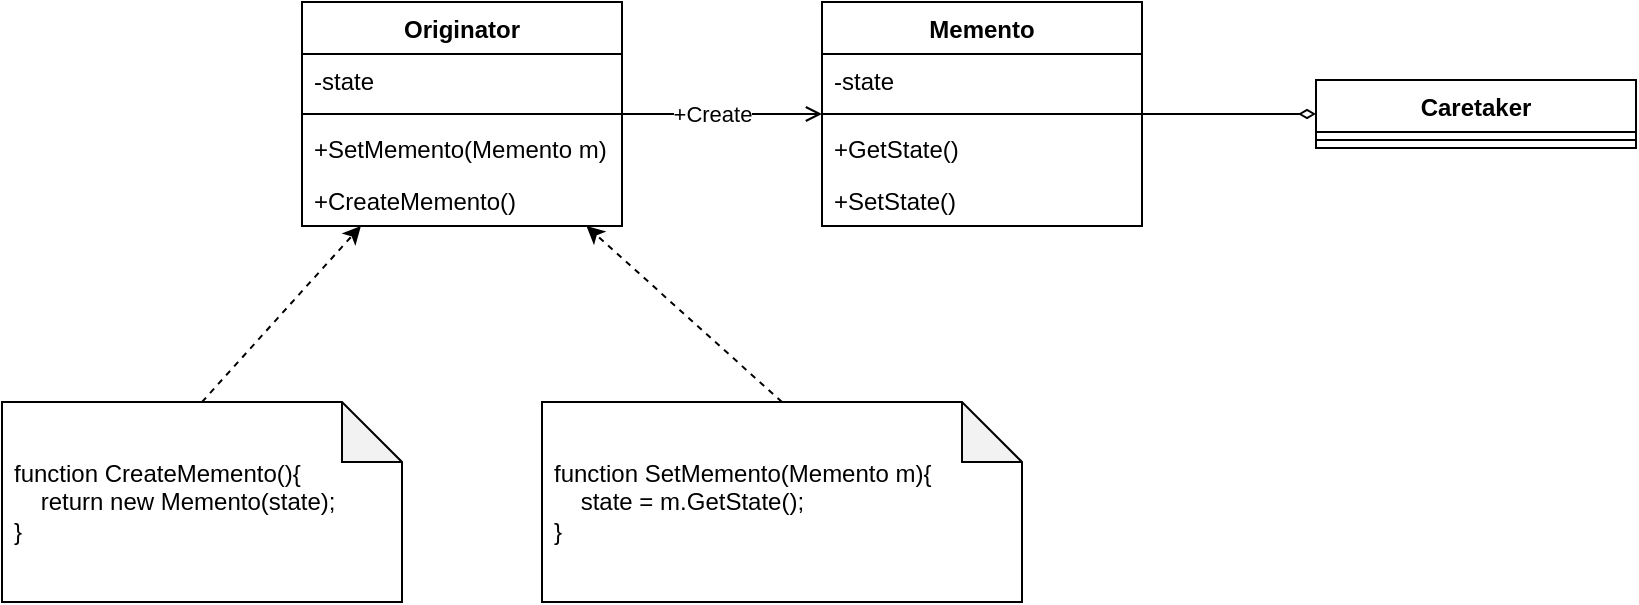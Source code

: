 <mxfile version="22.1.11" type="device">
  <diagram name="第 1 页" id="-XyGRUQxRx0f62-mPFT2">
    <mxGraphModel dx="1434" dy="844" grid="1" gridSize="10" guides="1" tooltips="1" connect="1" arrows="1" fold="1" page="1" pageScale="1" pageWidth="827" pageHeight="1169" math="0" shadow="0">
      <root>
        <mxCell id="0" />
        <mxCell id="1" parent="0" />
        <mxCell id="hbtxrORSm8lisS5FvOYE-20" style="edgeStyle=none;rounded=0;orthogonalLoop=1;jettySize=auto;html=1;endArrow=open;endFill=0;" edge="1" parent="1" source="hbtxrORSm8lisS5FvOYE-1" target="hbtxrORSm8lisS5FvOYE-6">
          <mxGeometry relative="1" as="geometry" />
        </mxCell>
        <mxCell id="hbtxrORSm8lisS5FvOYE-22" value="+Create" style="edgeLabel;html=1;align=center;verticalAlign=middle;resizable=0;points=[];" vertex="1" connectable="0" parent="hbtxrORSm8lisS5FvOYE-20">
          <mxGeometry x="-0.1" relative="1" as="geometry">
            <mxPoint as="offset" />
          </mxGeometry>
        </mxCell>
        <mxCell id="hbtxrORSm8lisS5FvOYE-1" value="Originator" style="swimlane;fontStyle=1;align=center;verticalAlign=top;childLayout=stackLayout;horizontal=1;startSize=26;horizontalStack=0;resizeParent=1;resizeParentMax=0;resizeLast=0;collapsible=1;marginBottom=0;whiteSpace=wrap;html=1;" vertex="1" parent="1">
          <mxGeometry x="160" y="320" width="160" height="112" as="geometry" />
        </mxCell>
        <mxCell id="hbtxrORSm8lisS5FvOYE-2" value="-state" style="text;strokeColor=none;fillColor=none;align=left;verticalAlign=top;spacingLeft=4;spacingRight=4;overflow=hidden;rotatable=0;points=[[0,0.5],[1,0.5]];portConstraint=eastwest;whiteSpace=wrap;html=1;" vertex="1" parent="hbtxrORSm8lisS5FvOYE-1">
          <mxGeometry y="26" width="160" height="26" as="geometry" />
        </mxCell>
        <mxCell id="hbtxrORSm8lisS5FvOYE-3" value="" style="line;strokeWidth=1;fillColor=none;align=left;verticalAlign=middle;spacingTop=-1;spacingLeft=3;spacingRight=3;rotatable=0;labelPosition=right;points=[];portConstraint=eastwest;strokeColor=inherit;" vertex="1" parent="hbtxrORSm8lisS5FvOYE-1">
          <mxGeometry y="52" width="160" height="8" as="geometry" />
        </mxCell>
        <mxCell id="hbtxrORSm8lisS5FvOYE-4" value="+SetMemento(Memento m)" style="text;strokeColor=none;fillColor=none;align=left;verticalAlign=top;spacingLeft=4;spacingRight=4;overflow=hidden;rotatable=0;points=[[0,0.5],[1,0.5]];portConstraint=eastwest;whiteSpace=wrap;html=1;" vertex="1" parent="hbtxrORSm8lisS5FvOYE-1">
          <mxGeometry y="60" width="160" height="26" as="geometry" />
        </mxCell>
        <mxCell id="hbtxrORSm8lisS5FvOYE-5" value="+CreateMemento()" style="text;strokeColor=none;fillColor=none;align=left;verticalAlign=top;spacingLeft=4;spacingRight=4;overflow=hidden;rotatable=0;points=[[0,0.5],[1,0.5]];portConstraint=eastwest;whiteSpace=wrap;html=1;" vertex="1" parent="hbtxrORSm8lisS5FvOYE-1">
          <mxGeometry y="86" width="160" height="26" as="geometry" />
        </mxCell>
        <mxCell id="hbtxrORSm8lisS5FvOYE-21" style="edgeStyle=none;rounded=0;orthogonalLoop=1;jettySize=auto;html=1;endArrow=diamondThin;endFill=0;" edge="1" parent="1" source="hbtxrORSm8lisS5FvOYE-6" target="hbtxrORSm8lisS5FvOYE-11">
          <mxGeometry relative="1" as="geometry" />
        </mxCell>
        <mxCell id="hbtxrORSm8lisS5FvOYE-6" value="Memento" style="swimlane;fontStyle=1;align=center;verticalAlign=top;childLayout=stackLayout;horizontal=1;startSize=26;horizontalStack=0;resizeParent=1;resizeParentMax=0;resizeLast=0;collapsible=1;marginBottom=0;whiteSpace=wrap;html=1;" vertex="1" parent="1">
          <mxGeometry x="420" y="320" width="160" height="112" as="geometry" />
        </mxCell>
        <mxCell id="hbtxrORSm8lisS5FvOYE-7" value="-state" style="text;strokeColor=none;fillColor=none;align=left;verticalAlign=top;spacingLeft=4;spacingRight=4;overflow=hidden;rotatable=0;points=[[0,0.5],[1,0.5]];portConstraint=eastwest;whiteSpace=wrap;html=1;" vertex="1" parent="hbtxrORSm8lisS5FvOYE-6">
          <mxGeometry y="26" width="160" height="26" as="geometry" />
        </mxCell>
        <mxCell id="hbtxrORSm8lisS5FvOYE-8" value="" style="line;strokeWidth=1;fillColor=none;align=left;verticalAlign=middle;spacingTop=-1;spacingLeft=3;spacingRight=3;rotatable=0;labelPosition=right;points=[];portConstraint=eastwest;strokeColor=inherit;" vertex="1" parent="hbtxrORSm8lisS5FvOYE-6">
          <mxGeometry y="52" width="160" height="8" as="geometry" />
        </mxCell>
        <mxCell id="hbtxrORSm8lisS5FvOYE-9" value="+GetState()" style="text;strokeColor=none;fillColor=none;align=left;verticalAlign=top;spacingLeft=4;spacingRight=4;overflow=hidden;rotatable=0;points=[[0,0.5],[1,0.5]];portConstraint=eastwest;whiteSpace=wrap;html=1;" vertex="1" parent="hbtxrORSm8lisS5FvOYE-6">
          <mxGeometry y="60" width="160" height="26" as="geometry" />
        </mxCell>
        <mxCell id="hbtxrORSm8lisS5FvOYE-10" value="+SetState()" style="text;strokeColor=none;fillColor=none;align=left;verticalAlign=top;spacingLeft=4;spacingRight=4;overflow=hidden;rotatable=0;points=[[0,0.5],[1,0.5]];portConstraint=eastwest;whiteSpace=wrap;html=1;" vertex="1" parent="hbtxrORSm8lisS5FvOYE-6">
          <mxGeometry y="86" width="160" height="26" as="geometry" />
        </mxCell>
        <mxCell id="hbtxrORSm8lisS5FvOYE-11" value="Caretaker" style="swimlane;fontStyle=1;align=center;verticalAlign=top;childLayout=stackLayout;horizontal=1;startSize=26;horizontalStack=0;resizeParent=1;resizeParentMax=0;resizeLast=0;collapsible=1;marginBottom=0;whiteSpace=wrap;html=1;" vertex="1" parent="1">
          <mxGeometry x="667" y="359" width="160" height="34" as="geometry" />
        </mxCell>
        <mxCell id="hbtxrORSm8lisS5FvOYE-13" value="" style="line;strokeWidth=1;fillColor=none;align=left;verticalAlign=middle;spacingTop=-1;spacingLeft=3;spacingRight=3;rotatable=0;labelPosition=right;points=[];portConstraint=eastwest;strokeColor=inherit;" vertex="1" parent="hbtxrORSm8lisS5FvOYE-11">
          <mxGeometry y="26" width="160" height="8" as="geometry" />
        </mxCell>
        <mxCell id="hbtxrORSm8lisS5FvOYE-18" style="edgeStyle=none;rounded=0;orthogonalLoop=1;jettySize=auto;html=1;exitX=0.5;exitY=0;exitDx=0;exitDy=0;exitPerimeter=0;dashed=1;" edge="1" parent="1" source="hbtxrORSm8lisS5FvOYE-15" target="hbtxrORSm8lisS5FvOYE-1">
          <mxGeometry relative="1" as="geometry" />
        </mxCell>
        <mxCell id="hbtxrORSm8lisS5FvOYE-15" value="function CreateMemento(){&lt;br&gt;&amp;nbsp; &amp;nbsp; return new Memento(state);&lt;br&gt;}" style="shape=note;whiteSpace=wrap;html=1;backgroundOutline=1;darkOpacity=0.05;align=left;spacingLeft=4;spacingRight=4;" vertex="1" parent="1">
          <mxGeometry x="10" y="520" width="200" height="100" as="geometry" />
        </mxCell>
        <mxCell id="hbtxrORSm8lisS5FvOYE-19" style="edgeStyle=none;rounded=0;orthogonalLoop=1;jettySize=auto;html=1;exitX=0.5;exitY=0;exitDx=0;exitDy=0;exitPerimeter=0;dashed=1;" edge="1" parent="1" source="hbtxrORSm8lisS5FvOYE-16" target="hbtxrORSm8lisS5FvOYE-1">
          <mxGeometry relative="1" as="geometry" />
        </mxCell>
        <mxCell id="hbtxrORSm8lisS5FvOYE-16" value="function SetMemento(Memento m){&lt;br&gt;&amp;nbsp; &amp;nbsp; state = m.GetState();&lt;br&gt;}" style="shape=note;whiteSpace=wrap;html=1;backgroundOutline=1;darkOpacity=0.05;align=left;spacingLeft=4;spacingRight=4;" vertex="1" parent="1">
          <mxGeometry x="280" y="520" width="240" height="100" as="geometry" />
        </mxCell>
      </root>
    </mxGraphModel>
  </diagram>
</mxfile>
